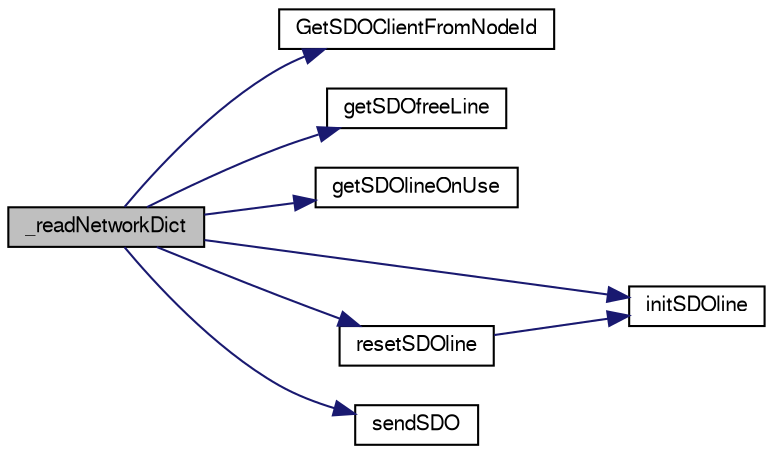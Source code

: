 digraph "_readNetworkDict"
{
  edge [fontname="FreeSans",fontsize="10",labelfontname="FreeSans",labelfontsize="10"];
  node [fontname="FreeSans",fontsize="10",shape=record];
  rankdir="LR";
  Node1 [label="_readNetworkDict",height=0.2,width=0.4,color="black", fillcolor="grey75", style="filled" fontcolor="black"];
  Node1 -> Node2 [color="midnightblue",fontsize="10",style="solid",fontname="FreeSans"];
  Node2 [label="GetSDOClientFromNodeId",height=0.2,width=0.4,color="black", fillcolor="white", style="filled",URL="$sdo_8c.html#a83b35f348d36c23421eb1753df96fc33"];
  Node1 -> Node3 [color="midnightblue",fontsize="10",style="solid",fontname="FreeSans"];
  Node3 [label="getSDOfreeLine",height=0.2,width=0.4,color="black", fillcolor="white", style="filled",URL="$sdo_8c.html#a58d1f9691977617601beb9e5b4123252",tooltip="Search for an unused line in the transfers array to store a new SDO. ie a line which value of the fie..."];
  Node1 -> Node4 [color="midnightblue",fontsize="10",style="solid",fontname="FreeSans"];
  Node4 [label="getSDOlineOnUse",height=0.2,width=0.4,color="black", fillcolor="white", style="filled",URL="$sdo_8c.html#a3a6660620ea5fb37d311afc3d9a301c2",tooltip="Search for the line, in the transfers array, which contains the beginning of the reception of a fragm..."];
  Node1 -> Node5 [color="midnightblue",fontsize="10",style="solid",fontname="FreeSans"];
  Node5 [label="initSDOline",height=0.2,width=0.4,color="black", fillcolor="white", style="filled",URL="$sdo_8c.html#aa570e2c8e69527298b428563a38ced9f",tooltip="Initialize some fields of the structure. "];
  Node1 -> Node6 [color="midnightblue",fontsize="10",style="solid",fontname="FreeSans"];
  Node6 [label="resetSDOline",height=0.2,width=0.4,color="black", fillcolor="white", style="filled",URL="$sdo_8c.html#a42d33be015d4c4c83c73f1f0e588f481",tooltip="Reset an unused line. "];
  Node6 -> Node5 [color="midnightblue",fontsize="10",style="solid",fontname="FreeSans"];
  Node1 -> Node7 [color="midnightblue",fontsize="10",style="solid",fontname="FreeSans"];
  Node7 [label="sendSDO",height=0.2,width=0.4,color="black", fillcolor="white", style="filled",URL="$sdo_8c.html#a2f61d90737fb951b4b33c05e9b9810d7",tooltip="Transmit a SDO frame on the bus bus_id. "];
}
